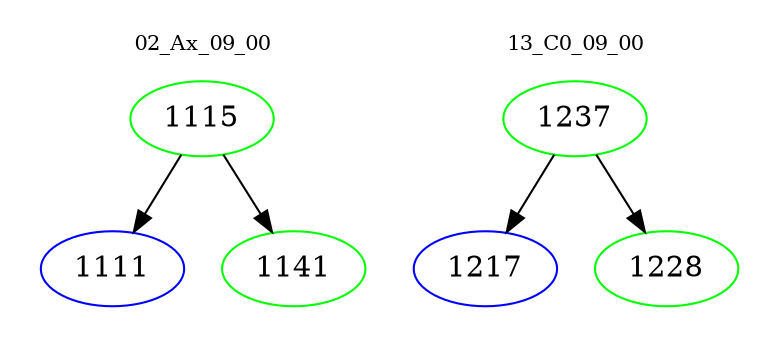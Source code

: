 digraph{
subgraph cluster_0 {
color = white
label = "02_Ax_09_00";
fontsize=10;
T0_1115 [label="1115", color="green"]
T0_1115 -> T0_1111 [color="black"]
T0_1111 [label="1111", color="blue"]
T0_1115 -> T0_1141 [color="black"]
T0_1141 [label="1141", color="green"]
}
subgraph cluster_1 {
color = white
label = "13_C0_09_00";
fontsize=10;
T1_1237 [label="1237", color="green"]
T1_1237 -> T1_1217 [color="black"]
T1_1217 [label="1217", color="blue"]
T1_1237 -> T1_1228 [color="black"]
T1_1228 [label="1228", color="green"]
}
}
